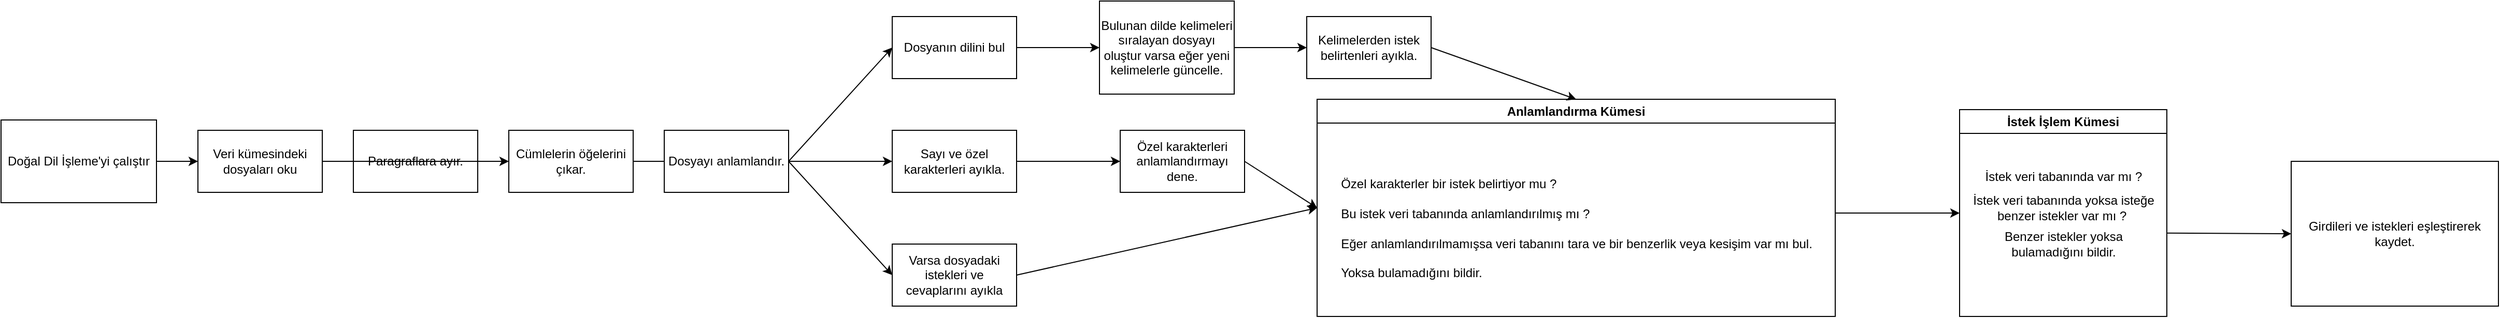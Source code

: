 <mxfile version="21.6.6" type="github">
  <diagram id="C5RBs43oDa-KdzZeNtuy" name="Page-1">
    <mxGraphModel dx="2877" dy="602" grid="1" gridSize="10" guides="1" tooltips="1" connect="1" arrows="1" fold="1" page="1" pageScale="1" pageWidth="1827" pageHeight="2169" math="0" shadow="0">
      <root>
        <mxCell id="WIyWlLk6GJQsqaUBKTNV-0" />
        <mxCell id="WIyWlLk6GJQsqaUBKTNV-1" parent="WIyWlLk6GJQsqaUBKTNV-0" />
        <mxCell id="5on1kgprRLbJ7Kiz2nXi-0" value="Doğal Dil İşleme&#39;yi çalıştır" style="rounded=0;whiteSpace=wrap;html=1;" parent="WIyWlLk6GJQsqaUBKTNV-1" vertex="1">
          <mxGeometry x="-390" y="240" width="150" height="80" as="geometry" />
        </mxCell>
        <mxCell id="5on1kgprRLbJ7Kiz2nXi-4" value="Veri kümesindeki dosyaları oku" style="rounded=0;whiteSpace=wrap;html=1;" parent="WIyWlLk6GJQsqaUBKTNV-1" vertex="1">
          <mxGeometry x="-200" y="250" width="120" height="60" as="geometry" />
        </mxCell>
        <mxCell id="5on1kgprRLbJ7Kiz2nXi-5" value="Dosyanın dilini bul" style="rounded=0;whiteSpace=wrap;html=1;" parent="WIyWlLk6GJQsqaUBKTNV-1" vertex="1">
          <mxGeometry x="470" y="140" width="120" height="60" as="geometry" />
        </mxCell>
        <mxCell id="5on1kgprRLbJ7Kiz2nXi-7" value="" style="endArrow=classic;html=1;rounded=0;exitX=1;exitY=0.5;exitDx=0;exitDy=0;" parent="WIyWlLk6GJQsqaUBKTNV-1" source="5on1kgprRLbJ7Kiz2nXi-5" target="5on1kgprRLbJ7Kiz2nXi-8" edge="1">
          <mxGeometry width="50" height="50" relative="1" as="geometry">
            <mxPoint x="390" y="320" as="sourcePoint" />
            <mxPoint x="620" y="160" as="targetPoint" />
          </mxGeometry>
        </mxCell>
        <mxCell id="5on1kgprRLbJ7Kiz2nXi-8" value="Bulunan dilde kelimeleri sıralayan dosyayı oluştur varsa eğer yeni kelimelerle güncelle." style="rounded=0;whiteSpace=wrap;html=1;" parent="WIyWlLk6GJQsqaUBKTNV-1" vertex="1">
          <mxGeometry x="670" y="125" width="130" height="90" as="geometry" />
        </mxCell>
        <mxCell id="5on1kgprRLbJ7Kiz2nXi-24" style="edgeStyle=orthogonalEdgeStyle;rounded=0;orthogonalLoop=1;jettySize=auto;html=1;entryX=0;entryY=0.5;entryDx=0;entryDy=0;" parent="WIyWlLk6GJQsqaUBKTNV-1" source="5on1kgprRLbJ7Kiz2nXi-11" target="5on1kgprRLbJ7Kiz2nXi-15" edge="1">
          <mxGeometry relative="1" as="geometry" />
        </mxCell>
        <mxCell id="5on1kgprRLbJ7Kiz2nXi-11" value="Sayı ve özel karakterleri ayıkla." style="rounded=0;whiteSpace=wrap;html=1;" parent="WIyWlLk6GJQsqaUBKTNV-1" vertex="1">
          <mxGeometry x="470" y="250" width="120" height="60" as="geometry" />
        </mxCell>
        <mxCell id="5on1kgprRLbJ7Kiz2nXi-15" value="Özel karakterleri anlamlandırmayı dene." style="rounded=0;whiteSpace=wrap;html=1;" parent="WIyWlLk6GJQsqaUBKTNV-1" vertex="1">
          <mxGeometry x="690" y="250" width="120" height="60" as="geometry" />
        </mxCell>
        <mxCell id="5on1kgprRLbJ7Kiz2nXi-16" value="Anlamlandırma Kümesi" style="swimlane;whiteSpace=wrap;html=1;" parent="WIyWlLk6GJQsqaUBKTNV-1" vertex="1">
          <mxGeometry x="880" y="220" width="500" height="210" as="geometry" />
        </mxCell>
        <mxCell id="5on1kgprRLbJ7Kiz2nXi-20" value="&lt;div style=&quot;text-align: left;&quot;&gt;&lt;div style=&quot;text-align: justify;&quot;&gt;&lt;span style=&quot;background-color: initial;&quot;&gt;Özel karakterler bir istek belirtiyor mu ?&lt;/span&gt;&lt;/div&gt;&lt;div style=&quot;text-align: justify;&quot;&gt;&lt;br&gt;&lt;/div&gt;&lt;div style=&quot;text-align: justify;&quot;&gt;&lt;span style=&quot;background-color: initial;&quot;&gt;Bu istek veri tabanında anlamlandırılmış mı ?&lt;/span&gt;&lt;br&gt;&lt;/div&gt;&lt;div style=&quot;text-align: justify;&quot;&gt;&lt;br&gt;&lt;/div&gt;&lt;span style=&quot;background-color: initial;&quot;&gt;&lt;div style=&quot;text-align: justify;&quot;&gt;&lt;span style=&quot;background-color: initial;&quot;&gt;Eğer anlamlandırılmamışsa veri tabanını tara ve bir benzerlik veya kesişim var mı bul.&lt;/span&gt;&lt;/div&gt;&lt;div style=&quot;text-align: justify;&quot;&gt;&lt;span style=&quot;background-color: initial;&quot;&gt;&lt;br&gt;&lt;/span&gt;&lt;/div&gt;&lt;div style=&quot;text-align: justify;&quot;&gt;&lt;span style=&quot;background-color: initial;&quot;&gt;Yoksa bulamadığını bildir.&lt;/span&gt;&lt;/div&gt;&lt;/span&gt;&lt;/div&gt;" style="text;html=1;align=center;verticalAlign=middle;resizable=0;points=[];autosize=1;strokeColor=none;fillColor=none;" parent="5on1kgprRLbJ7Kiz2nXi-16" vertex="1">
          <mxGeometry x="10" y="70" width="480" height="110" as="geometry" />
        </mxCell>
        <mxCell id="5on1kgprRLbJ7Kiz2nXi-28" value="" style="endArrow=classic;html=1;rounded=0;exitX=1;exitY=0.5;exitDx=0;exitDy=0;entryX=0;entryY=0.5;entryDx=0;entryDy=0;" parent="WIyWlLk6GJQsqaUBKTNV-1" source="5on1kgprRLbJ7Kiz2nXi-0" target="5on1kgprRLbJ7Kiz2nXi-4" edge="1">
          <mxGeometry width="50" height="50" relative="1" as="geometry">
            <mxPoint x="260" y="250" as="sourcePoint" />
            <mxPoint x="310" y="200" as="targetPoint" />
          </mxGeometry>
        </mxCell>
        <mxCell id="5on1kgprRLbJ7Kiz2nXi-29" value="" style="endArrow=classic;html=1;rounded=0;exitX=1;exitY=0.5;exitDx=0;exitDy=0;" parent="WIyWlLk6GJQsqaUBKTNV-1" source="5on1kgprRLbJ7Kiz2nXi-44" edge="1">
          <mxGeometry width="50" height="50" relative="1" as="geometry">
            <mxPoint x="260" y="250" as="sourcePoint" />
            <mxPoint x="320" y="280" as="targetPoint" />
          </mxGeometry>
        </mxCell>
        <mxCell id="5on1kgprRLbJ7Kiz2nXi-30" value="Dosyayı anlamlandır." style="rounded=0;whiteSpace=wrap;html=1;" parent="WIyWlLk6GJQsqaUBKTNV-1" vertex="1">
          <mxGeometry x="250" y="250" width="120" height="60" as="geometry" />
        </mxCell>
        <mxCell id="5on1kgprRLbJ7Kiz2nXi-31" value="" style="endArrow=classic;html=1;rounded=0;exitX=1;exitY=0.5;exitDx=0;exitDy=0;entryX=0;entryY=0.5;entryDx=0;entryDy=0;" parent="WIyWlLk6GJQsqaUBKTNV-1" source="5on1kgprRLbJ7Kiz2nXi-30" target="5on1kgprRLbJ7Kiz2nXi-5" edge="1">
          <mxGeometry width="50" height="50" relative="1" as="geometry">
            <mxPoint x="260" y="250" as="sourcePoint" />
            <mxPoint x="310" y="200" as="targetPoint" />
          </mxGeometry>
        </mxCell>
        <mxCell id="5on1kgprRLbJ7Kiz2nXi-32" value="" style="endArrow=classic;html=1;rounded=0;exitX=1;exitY=0.5;exitDx=0;exitDy=0;entryX=0;entryY=0.5;entryDx=0;entryDy=0;" parent="WIyWlLk6GJQsqaUBKTNV-1" source="5on1kgprRLbJ7Kiz2nXi-30" target="5on1kgprRLbJ7Kiz2nXi-11" edge="1">
          <mxGeometry width="50" height="50" relative="1" as="geometry">
            <mxPoint x="260" y="250" as="sourcePoint" />
            <mxPoint x="310" y="200" as="targetPoint" />
          </mxGeometry>
        </mxCell>
        <mxCell id="5on1kgprRLbJ7Kiz2nXi-34" value="" style="endArrow=classic;html=1;rounded=0;exitX=1;exitY=0.5;exitDx=0;exitDy=0;entryX=0;entryY=0.5;entryDx=0;entryDy=0;" parent="WIyWlLk6GJQsqaUBKTNV-1" source="5on1kgprRLbJ7Kiz2nXi-30" target="5on1kgprRLbJ7Kiz2nXi-35" edge="1">
          <mxGeometry width="50" height="50" relative="1" as="geometry">
            <mxPoint x="260" y="500" as="sourcePoint" />
            <mxPoint x="520" y="400" as="targetPoint" />
          </mxGeometry>
        </mxCell>
        <mxCell id="5on1kgprRLbJ7Kiz2nXi-35" value="Varsa dosyadaki istekleri ve cevaplarını ayıkla" style="rounded=0;whiteSpace=wrap;html=1;" parent="WIyWlLk6GJQsqaUBKTNV-1" vertex="1">
          <mxGeometry x="470" y="360" width="120" height="60" as="geometry" />
        </mxCell>
        <mxCell id="5on1kgprRLbJ7Kiz2nXi-36" value="" style="endArrow=classic;html=1;rounded=0;exitX=1;exitY=0.5;exitDx=0;exitDy=0;entryX=0;entryY=0.5;entryDx=0;entryDy=0;" parent="WIyWlLk6GJQsqaUBKTNV-1" source="5on1kgprRLbJ7Kiz2nXi-35" target="5on1kgprRLbJ7Kiz2nXi-16" edge="1">
          <mxGeometry width="50" height="50" relative="1" as="geometry">
            <mxPoint x="810" y="360" as="sourcePoint" />
            <mxPoint x="840" y="400" as="targetPoint" />
          </mxGeometry>
        </mxCell>
        <mxCell id="5on1kgprRLbJ7Kiz2nXi-40" value="" style="endArrow=classic;html=1;rounded=0;exitX=1;exitY=0.5;exitDx=0;exitDy=0;entryX=0;entryY=0.5;entryDx=0;entryDy=0;" parent="WIyWlLk6GJQsqaUBKTNV-1" source="5on1kgprRLbJ7Kiz2nXi-15" target="5on1kgprRLbJ7Kiz2nXi-16" edge="1">
          <mxGeometry width="50" height="50" relative="1" as="geometry">
            <mxPoint x="810" y="360" as="sourcePoint" />
            <mxPoint x="860" y="310" as="targetPoint" />
          </mxGeometry>
        </mxCell>
        <mxCell id="5on1kgprRLbJ7Kiz2nXi-41" value="" style="endArrow=classic;html=1;rounded=0;exitX=1;exitY=0.5;exitDx=0;exitDy=0;entryX=0;entryY=0.5;entryDx=0;entryDy=0;" parent="WIyWlLk6GJQsqaUBKTNV-1" source="5on1kgprRLbJ7Kiz2nXi-8" edge="1" target="5on1kgprRLbJ7Kiz2nXi-42">
          <mxGeometry width="50" height="50" relative="1" as="geometry">
            <mxPoint x="810" y="360" as="sourcePoint" />
            <mxPoint x="880" y="160" as="targetPoint" />
            <Array as="points" />
          </mxGeometry>
        </mxCell>
        <mxCell id="5on1kgprRLbJ7Kiz2nXi-42" value="Kelimelerden istek belirtenleri ayıkla." style="rounded=0;whiteSpace=wrap;html=1;" parent="WIyWlLk6GJQsqaUBKTNV-1" vertex="1">
          <mxGeometry x="870" y="140" width="120" height="60" as="geometry" />
        </mxCell>
        <mxCell id="5on1kgprRLbJ7Kiz2nXi-43" value="Paragraflara ayır." style="rounded=0;whiteSpace=wrap;html=1;" parent="WIyWlLk6GJQsqaUBKTNV-1" vertex="1">
          <mxGeometry x="-50" y="250" width="120" height="60" as="geometry" />
        </mxCell>
        <mxCell id="5on1kgprRLbJ7Kiz2nXi-45" value="" style="endArrow=classic;html=1;rounded=0;exitX=1;exitY=0.5;exitDx=0;exitDy=0;entryX=0.5;entryY=0;entryDx=0;entryDy=0;" parent="WIyWlLk6GJQsqaUBKTNV-1" source="5on1kgprRLbJ7Kiz2nXi-42" target="5on1kgprRLbJ7Kiz2nXi-16" edge="1">
          <mxGeometry width="50" height="50" relative="1" as="geometry">
            <mxPoint x="810" y="460" as="sourcePoint" />
            <mxPoint x="860" y="410" as="targetPoint" />
          </mxGeometry>
        </mxCell>
        <mxCell id="5on1kgprRLbJ7Kiz2nXi-46" value="" style="endArrow=classic;html=1;rounded=0;entryX=0;entryY=0.5;entryDx=0;entryDy=0;" parent="WIyWlLk6GJQsqaUBKTNV-1" target="i-4akcVbascJaj44vfwP-2" edge="1">
          <mxGeometry width="50" height="50" relative="1" as="geometry">
            <mxPoint x="1380" y="330" as="sourcePoint" />
            <mxPoint x="1430" y="280" as="targetPoint" />
          </mxGeometry>
        </mxCell>
        <mxCell id="i-4akcVbascJaj44vfwP-0" value="" style="endArrow=classic;html=1;rounded=0;exitX=1;exitY=0.5;exitDx=0;exitDy=0;" edge="1" parent="WIyWlLk6GJQsqaUBKTNV-1" source="5on1kgprRLbJ7Kiz2nXi-4" target="5on1kgprRLbJ7Kiz2nXi-44">
          <mxGeometry width="50" height="50" relative="1" as="geometry">
            <mxPoint x="-80" y="280" as="sourcePoint" />
            <mxPoint x="320" y="280" as="targetPoint" />
          </mxGeometry>
        </mxCell>
        <mxCell id="5on1kgprRLbJ7Kiz2nXi-44" value="Cümlelerin öğelerini çıkar." style="rounded=0;whiteSpace=wrap;html=1;" parent="WIyWlLk6GJQsqaUBKTNV-1" vertex="1">
          <mxGeometry x="100" y="250" width="120" height="60" as="geometry" />
        </mxCell>
        <mxCell id="i-4akcVbascJaj44vfwP-2" value="İstek İşlem Kümesi" style="swimlane;whiteSpace=wrap;html=1;" vertex="1" parent="WIyWlLk6GJQsqaUBKTNV-1">
          <mxGeometry x="1500" y="230" width="200" height="200" as="geometry" />
        </mxCell>
        <mxCell id="i-4akcVbascJaj44vfwP-3" value="İstek veri tabanında var mı ?&lt;br&gt;" style="text;html=1;align=center;verticalAlign=middle;resizable=0;points=[];autosize=1;strokeColor=none;fillColor=none;" vertex="1" parent="i-4akcVbascJaj44vfwP-2">
          <mxGeometry x="15" y="50" width="170" height="30" as="geometry" />
        </mxCell>
        <mxCell id="i-4akcVbascJaj44vfwP-5" value="İstek veri tabanında yoksa isteğe &lt;br&gt;benzer istekler var mı ?&amp;nbsp;" style="text;html=1;align=center;verticalAlign=middle;resizable=0;points=[];autosize=1;strokeColor=none;fillColor=none;" vertex="1" parent="i-4akcVbascJaj44vfwP-2">
          <mxGeometry y="75" width="200" height="40" as="geometry" />
        </mxCell>
        <mxCell id="i-4akcVbascJaj44vfwP-6" value="Benzer istekler yoksa &lt;br&gt;bulamadığını bildir." style="text;html=1;align=center;verticalAlign=middle;resizable=0;points=[];autosize=1;strokeColor=none;fillColor=none;" vertex="1" parent="i-4akcVbascJaj44vfwP-2">
          <mxGeometry x="30" y="110" width="140" height="40" as="geometry" />
        </mxCell>
        <mxCell id="i-4akcVbascJaj44vfwP-7" value="Girdileri ve istekleri eşleştirerek kaydet." style="rounded=0;whiteSpace=wrap;html=1;" vertex="1" parent="WIyWlLk6GJQsqaUBKTNV-1">
          <mxGeometry x="1820" y="280" width="200" height="140" as="geometry" />
        </mxCell>
        <mxCell id="i-4akcVbascJaj44vfwP-8" value="" style="endArrow=classic;html=1;rounded=0;exitX=0.999;exitY=1.11;exitDx=0;exitDy=0;exitPerimeter=0;" edge="1" parent="WIyWlLk6GJQsqaUBKTNV-1" source="i-4akcVbascJaj44vfwP-5">
          <mxGeometry width="50" height="50" relative="1" as="geometry">
            <mxPoint x="1520" y="330" as="sourcePoint" />
            <mxPoint x="1820" y="350" as="targetPoint" />
          </mxGeometry>
        </mxCell>
      </root>
    </mxGraphModel>
  </diagram>
</mxfile>
